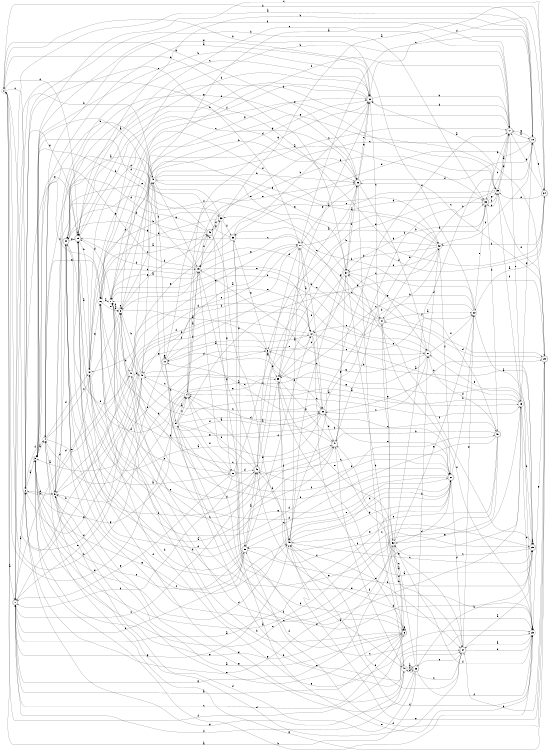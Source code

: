 digraph n44_8 {
__start0 [label="" shape="none"];

rankdir=LR;
size="8,5";

s0 [style="filled", color="black", fillcolor="white" shape="circle", label="0"];
s1 [style="rounded,filled", color="black", fillcolor="white" shape="doublecircle", label="1"];
s2 [style="filled", color="black", fillcolor="white" shape="circle", label="2"];
s3 [style="filled", color="black", fillcolor="white" shape="circle", label="3"];
s4 [style="filled", color="black", fillcolor="white" shape="circle", label="4"];
s5 [style="filled", color="black", fillcolor="white" shape="circle", label="5"];
s6 [style="rounded,filled", color="black", fillcolor="white" shape="doublecircle", label="6"];
s7 [style="filled", color="black", fillcolor="white" shape="circle", label="7"];
s8 [style="filled", color="black", fillcolor="white" shape="circle", label="8"];
s9 [style="filled", color="black", fillcolor="white" shape="circle", label="9"];
s10 [style="rounded,filled", color="black", fillcolor="white" shape="doublecircle", label="10"];
s11 [style="filled", color="black", fillcolor="white" shape="circle", label="11"];
s12 [style="filled", color="black", fillcolor="white" shape="circle", label="12"];
s13 [style="filled", color="black", fillcolor="white" shape="circle", label="13"];
s14 [style="filled", color="black", fillcolor="white" shape="circle", label="14"];
s15 [style="filled", color="black", fillcolor="white" shape="circle", label="15"];
s16 [style="filled", color="black", fillcolor="white" shape="circle", label="16"];
s17 [style="rounded,filled", color="black", fillcolor="white" shape="doublecircle", label="17"];
s18 [style="rounded,filled", color="black", fillcolor="white" shape="doublecircle", label="18"];
s19 [style="rounded,filled", color="black", fillcolor="white" shape="doublecircle", label="19"];
s20 [style="rounded,filled", color="black", fillcolor="white" shape="doublecircle", label="20"];
s21 [style="rounded,filled", color="black", fillcolor="white" shape="doublecircle", label="21"];
s22 [style="filled", color="black", fillcolor="white" shape="circle", label="22"];
s23 [style="filled", color="black", fillcolor="white" shape="circle", label="23"];
s24 [style="rounded,filled", color="black", fillcolor="white" shape="doublecircle", label="24"];
s25 [style="rounded,filled", color="black", fillcolor="white" shape="doublecircle", label="25"];
s26 [style="rounded,filled", color="black", fillcolor="white" shape="doublecircle", label="26"];
s27 [style="rounded,filled", color="black", fillcolor="white" shape="doublecircle", label="27"];
s28 [style="rounded,filled", color="black", fillcolor="white" shape="doublecircle", label="28"];
s29 [style="rounded,filled", color="black", fillcolor="white" shape="doublecircle", label="29"];
s30 [style="rounded,filled", color="black", fillcolor="white" shape="doublecircle", label="30"];
s31 [style="rounded,filled", color="black", fillcolor="white" shape="doublecircle", label="31"];
s32 [style="filled", color="black", fillcolor="white" shape="circle", label="32"];
s33 [style="filled", color="black", fillcolor="white" shape="circle", label="33"];
s34 [style="rounded,filled", color="black", fillcolor="white" shape="doublecircle", label="34"];
s35 [style="filled", color="black", fillcolor="white" shape="circle", label="35"];
s36 [style="rounded,filled", color="black", fillcolor="white" shape="doublecircle", label="36"];
s37 [style="filled", color="black", fillcolor="white" shape="circle", label="37"];
s38 [style="rounded,filled", color="black", fillcolor="white" shape="doublecircle", label="38"];
s39 [style="filled", color="black", fillcolor="white" shape="circle", label="39"];
s40 [style="filled", color="black", fillcolor="white" shape="circle", label="40"];
s41 [style="rounded,filled", color="black", fillcolor="white" shape="doublecircle", label="41"];
s42 [style="filled", color="black", fillcolor="white" shape="circle", label="42"];
s43 [style="rounded,filled", color="black", fillcolor="white" shape="doublecircle", label="43"];
s44 [style="rounded,filled", color="black", fillcolor="white" shape="doublecircle", label="44"];
s45 [style="filled", color="black", fillcolor="white" shape="circle", label="45"];
s46 [style="rounded,filled", color="black", fillcolor="white" shape="doublecircle", label="46"];
s47 [style="filled", color="black", fillcolor="white" shape="circle", label="47"];
s48 [style="filled", color="black", fillcolor="white" shape="circle", label="48"];
s49 [style="filled", color="black", fillcolor="white" shape="circle", label="49"];
s50 [style="rounded,filled", color="black", fillcolor="white" shape="doublecircle", label="50"];
s51 [style="rounded,filled", color="black", fillcolor="white" shape="doublecircle", label="51"];
s52 [style="filled", color="black", fillcolor="white" shape="circle", label="52"];
s53 [style="rounded,filled", color="black", fillcolor="white" shape="doublecircle", label="53"];
s54 [style="filled", color="black", fillcolor="white" shape="circle", label="54"];
s0 -> s1 [label="a"];
s0 -> s18 [label="b"];
s0 -> s2 [label="c"];
s0 -> s19 [label="d"];
s0 -> s14 [label="e"];
s0 -> s6 [label="f"];
s0 -> s38 [label="g"];
s1 -> s2 [label="a"];
s1 -> s49 [label="b"];
s1 -> s46 [label="c"];
s1 -> s8 [label="d"];
s1 -> s48 [label="e"];
s1 -> s40 [label="f"];
s1 -> s45 [label="g"];
s2 -> s3 [label="a"];
s2 -> s36 [label="b"];
s2 -> s16 [label="c"];
s2 -> s5 [label="d"];
s2 -> s11 [label="e"];
s2 -> s4 [label="f"];
s2 -> s13 [label="g"];
s3 -> s4 [label="a"];
s3 -> s30 [label="b"];
s3 -> s13 [label="c"];
s3 -> s21 [label="d"];
s3 -> s52 [label="e"];
s3 -> s17 [label="f"];
s3 -> s14 [label="g"];
s4 -> s5 [label="a"];
s4 -> s49 [label="b"];
s4 -> s8 [label="c"];
s4 -> s42 [label="d"];
s4 -> s30 [label="e"];
s4 -> s12 [label="f"];
s4 -> s16 [label="g"];
s5 -> s6 [label="a"];
s5 -> s2 [label="b"];
s5 -> s30 [label="c"];
s5 -> s44 [label="d"];
s5 -> s42 [label="e"];
s5 -> s12 [label="f"];
s5 -> s38 [label="g"];
s6 -> s1 [label="a"];
s6 -> s7 [label="b"];
s6 -> s1 [label="c"];
s6 -> s15 [label="d"];
s6 -> s5 [label="e"];
s6 -> s54 [label="f"];
s6 -> s6 [label="g"];
s7 -> s8 [label="a"];
s7 -> s24 [label="b"];
s7 -> s25 [label="c"];
s7 -> s19 [label="d"];
s7 -> s32 [label="e"];
s7 -> s23 [label="f"];
s7 -> s35 [label="g"];
s8 -> s9 [label="a"];
s8 -> s43 [label="b"];
s8 -> s13 [label="c"];
s8 -> s47 [label="d"];
s8 -> s8 [label="e"];
s8 -> s7 [label="f"];
s8 -> s30 [label="g"];
s9 -> s10 [label="a"];
s9 -> s3 [label="b"];
s9 -> s27 [label="c"];
s9 -> s39 [label="d"];
s9 -> s12 [label="e"];
s9 -> s28 [label="f"];
s9 -> s53 [label="g"];
s10 -> s11 [label="a"];
s10 -> s0 [label="b"];
s10 -> s29 [label="c"];
s10 -> s54 [label="d"];
s10 -> s38 [label="e"];
s10 -> s6 [label="f"];
s10 -> s10 [label="g"];
s11 -> s12 [label="a"];
s11 -> s28 [label="b"];
s11 -> s18 [label="c"];
s11 -> s36 [label="d"];
s11 -> s48 [label="e"];
s11 -> s48 [label="f"];
s11 -> s31 [label="g"];
s12 -> s13 [label="a"];
s12 -> s5 [label="b"];
s12 -> s28 [label="c"];
s12 -> s42 [label="d"];
s12 -> s22 [label="e"];
s12 -> s6 [label="f"];
s12 -> s1 [label="g"];
s13 -> s14 [label="a"];
s13 -> s25 [label="b"];
s13 -> s5 [label="c"];
s13 -> s23 [label="d"];
s13 -> s27 [label="e"];
s13 -> s35 [label="f"];
s13 -> s18 [label="g"];
s14 -> s15 [label="a"];
s14 -> s35 [label="b"];
s14 -> s48 [label="c"];
s14 -> s19 [label="d"];
s14 -> s39 [label="e"];
s14 -> s20 [label="f"];
s14 -> s30 [label="g"];
s15 -> s7 [label="a"];
s15 -> s3 [label="b"];
s15 -> s16 [label="c"];
s15 -> s14 [label="d"];
s15 -> s12 [label="e"];
s15 -> s43 [label="f"];
s15 -> s3 [label="g"];
s16 -> s7 [label="a"];
s16 -> s17 [label="b"];
s16 -> s49 [label="c"];
s16 -> s45 [label="d"];
s16 -> s8 [label="e"];
s16 -> s28 [label="f"];
s16 -> s23 [label="g"];
s17 -> s18 [label="a"];
s17 -> s44 [label="b"];
s17 -> s19 [label="c"];
s17 -> s30 [label="d"];
s17 -> s13 [label="e"];
s17 -> s8 [label="f"];
s17 -> s36 [label="g"];
s18 -> s1 [label="a"];
s18 -> s19 [label="b"];
s18 -> s43 [label="c"];
s18 -> s53 [label="d"];
s18 -> s34 [label="e"];
s18 -> s32 [label="f"];
s18 -> s17 [label="g"];
s19 -> s20 [label="a"];
s19 -> s42 [label="b"];
s19 -> s38 [label="c"];
s19 -> s19 [label="d"];
s19 -> s3 [label="e"];
s19 -> s15 [label="f"];
s19 -> s2 [label="g"];
s20 -> s11 [label="a"];
s20 -> s7 [label="b"];
s20 -> s21 [label="c"];
s20 -> s46 [label="d"];
s20 -> s16 [label="e"];
s20 -> s1 [label="f"];
s20 -> s1 [label="g"];
s21 -> s1 [label="a"];
s21 -> s22 [label="b"];
s21 -> s28 [label="c"];
s21 -> s24 [label="d"];
s21 -> s50 [label="e"];
s21 -> s49 [label="f"];
s21 -> s7 [label="g"];
s22 -> s23 [label="a"];
s22 -> s0 [label="b"];
s22 -> s39 [label="c"];
s22 -> s45 [label="d"];
s22 -> s36 [label="e"];
s22 -> s53 [label="f"];
s22 -> s52 [label="g"];
s23 -> s24 [label="a"];
s23 -> s3 [label="b"];
s23 -> s23 [label="c"];
s23 -> s46 [label="d"];
s23 -> s54 [label="e"];
s23 -> s52 [label="f"];
s23 -> s29 [label="g"];
s24 -> s25 [label="a"];
s24 -> s23 [label="b"];
s24 -> s40 [label="c"];
s24 -> s5 [label="d"];
s24 -> s22 [label="e"];
s24 -> s45 [label="f"];
s24 -> s41 [label="g"];
s25 -> s25 [label="a"];
s25 -> s26 [label="b"];
s25 -> s52 [label="c"];
s25 -> s15 [label="d"];
s25 -> s47 [label="e"];
s25 -> s37 [label="f"];
s25 -> s10 [label="g"];
s26 -> s0 [label="a"];
s26 -> s27 [label="b"];
s26 -> s31 [label="c"];
s26 -> s5 [label="d"];
s26 -> s24 [label="e"];
s26 -> s23 [label="f"];
s26 -> s44 [label="g"];
s27 -> s5 [label="a"];
s27 -> s7 [label="b"];
s27 -> s28 [label="c"];
s27 -> s32 [label="d"];
s27 -> s7 [label="e"];
s27 -> s22 [label="f"];
s27 -> s9 [label="g"];
s28 -> s19 [label="a"];
s28 -> s29 [label="b"];
s28 -> s10 [label="c"];
s28 -> s41 [label="d"];
s28 -> s21 [label="e"];
s28 -> s36 [label="f"];
s28 -> s16 [label="g"];
s29 -> s30 [label="a"];
s29 -> s24 [label="b"];
s29 -> s38 [label="c"];
s29 -> s31 [label="d"];
s29 -> s45 [label="e"];
s29 -> s50 [label="f"];
s29 -> s4 [label="g"];
s30 -> s4 [label="a"];
s30 -> s17 [label="b"];
s30 -> s31 [label="c"];
s30 -> s19 [label="d"];
s30 -> s19 [label="e"];
s30 -> s42 [label="f"];
s30 -> s39 [label="g"];
s31 -> s22 [label="a"];
s31 -> s32 [label="b"];
s31 -> s12 [label="c"];
s31 -> s15 [label="d"];
s31 -> s52 [label="e"];
s31 -> s23 [label="f"];
s31 -> s8 [label="g"];
s32 -> s33 [label="a"];
s32 -> s46 [label="b"];
s32 -> s12 [label="c"];
s32 -> s45 [label="d"];
s32 -> s37 [label="e"];
s32 -> s21 [label="f"];
s32 -> s49 [label="g"];
s33 -> s34 [label="a"];
s33 -> s15 [label="b"];
s33 -> s4 [label="c"];
s33 -> s16 [label="d"];
s33 -> s44 [label="e"];
s33 -> s53 [label="f"];
s33 -> s20 [label="g"];
s34 -> s22 [label="a"];
s34 -> s17 [label="b"];
s34 -> s3 [label="c"];
s34 -> s30 [label="d"];
s34 -> s35 [label="e"];
s34 -> s32 [label="f"];
s34 -> s1 [label="g"];
s35 -> s17 [label="a"];
s35 -> s36 [label="b"];
s35 -> s15 [label="c"];
s35 -> s31 [label="d"];
s35 -> s16 [label="e"];
s35 -> s29 [label="f"];
s35 -> s17 [label="g"];
s36 -> s7 [label="a"];
s36 -> s37 [label="b"];
s36 -> s17 [label="c"];
s36 -> s51 [label="d"];
s36 -> s9 [label="e"];
s36 -> s35 [label="f"];
s36 -> s35 [label="g"];
s37 -> s38 [label="a"];
s37 -> s6 [label="b"];
s37 -> s39 [label="c"];
s37 -> s0 [label="d"];
s37 -> s39 [label="e"];
s37 -> s44 [label="f"];
s37 -> s27 [label="g"];
s38 -> s11 [label="a"];
s38 -> s8 [label="b"];
s38 -> s30 [label="c"];
s38 -> s18 [label="d"];
s38 -> s30 [label="e"];
s38 -> s37 [label="f"];
s38 -> s27 [label="g"];
s39 -> s25 [label="a"];
s39 -> s40 [label="b"];
s39 -> s38 [label="c"];
s39 -> s4 [label="d"];
s39 -> s50 [label="e"];
s39 -> s45 [label="f"];
s39 -> s41 [label="g"];
s40 -> s26 [label="a"];
s40 -> s26 [label="b"];
s40 -> s38 [label="c"];
s40 -> s26 [label="d"];
s40 -> s19 [label="e"];
s40 -> s41 [label="f"];
s40 -> s2 [label="g"];
s41 -> s14 [label="a"];
s41 -> s24 [label="b"];
s41 -> s42 [label="c"];
s41 -> s8 [label="d"];
s41 -> s36 [label="e"];
s41 -> s17 [label="f"];
s41 -> s37 [label="g"];
s42 -> s19 [label="a"];
s42 -> s33 [label="b"];
s42 -> s43 [label="c"];
s42 -> s51 [label="d"];
s42 -> s46 [label="e"];
s42 -> s32 [label="f"];
s42 -> s16 [label="g"];
s43 -> s3 [label="a"];
s43 -> s44 [label="b"];
s43 -> s23 [label="c"];
s43 -> s5 [label="d"];
s43 -> s25 [label="e"];
s43 -> s33 [label="f"];
s43 -> s33 [label="g"];
s44 -> s41 [label="a"];
s44 -> s38 [label="b"];
s44 -> s45 [label="c"];
s44 -> s41 [label="d"];
s44 -> s47 [label="e"];
s44 -> s50 [label="f"];
s44 -> s19 [label="g"];
s45 -> s11 [label="a"];
s45 -> s46 [label="b"];
s45 -> s25 [label="c"];
s45 -> s21 [label="d"];
s45 -> s24 [label="e"];
s45 -> s23 [label="f"];
s45 -> s21 [label="g"];
s46 -> s14 [label="a"];
s46 -> s21 [label="b"];
s46 -> s9 [label="c"];
s46 -> s34 [label="d"];
s46 -> s14 [label="e"];
s46 -> s44 [label="f"];
s46 -> s15 [label="g"];
s47 -> s18 [label="a"];
s47 -> s0 [label="b"];
s47 -> s41 [label="c"];
s47 -> s21 [label="d"];
s47 -> s11 [label="e"];
s47 -> s48 [label="f"];
s47 -> s43 [label="g"];
s48 -> s13 [label="a"];
s48 -> s8 [label="b"];
s48 -> s28 [label="c"];
s48 -> s9 [label="d"];
s48 -> s49 [label="e"];
s48 -> s2 [label="f"];
s48 -> s2 [label="g"];
s49 -> s44 [label="a"];
s49 -> s38 [label="b"];
s49 -> s17 [label="c"];
s49 -> s30 [label="d"];
s49 -> s37 [label="e"];
s49 -> s10 [label="f"];
s49 -> s15 [label="g"];
s50 -> s46 [label="a"];
s50 -> s25 [label="b"];
s50 -> s3 [label="c"];
s50 -> s42 [label="d"];
s50 -> s1 [label="e"];
s50 -> s12 [label="f"];
s50 -> s4 [label="g"];
s51 -> s3 [label="a"];
s51 -> s41 [label="b"];
s51 -> s19 [label="c"];
s51 -> s27 [label="d"];
s51 -> s45 [label="e"];
s51 -> s37 [label="f"];
s51 -> s52 [label="g"];
s52 -> s6 [label="a"];
s52 -> s18 [label="b"];
s52 -> s50 [label="c"];
s52 -> s21 [label="d"];
s52 -> s39 [label="e"];
s52 -> s40 [label="f"];
s52 -> s1 [label="g"];
s53 -> s19 [label="a"];
s53 -> s30 [label="b"];
s53 -> s11 [label="c"];
s53 -> s3 [label="d"];
s53 -> s23 [label="e"];
s53 -> s50 [label="f"];
s53 -> s44 [label="g"];
s54 -> s14 [label="a"];
s54 -> s51 [label="b"];
s54 -> s14 [label="c"];
s54 -> s28 [label="d"];
s54 -> s24 [label="e"];
s54 -> s21 [label="f"];
s54 -> s29 [label="g"];

}